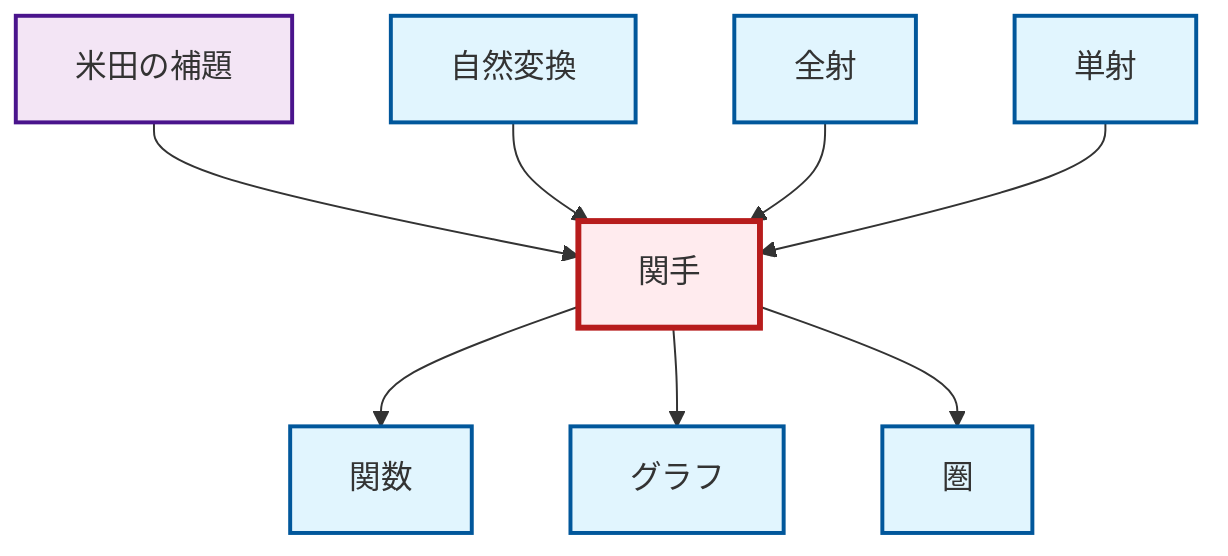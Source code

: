 graph TD
    classDef definition fill:#e1f5fe,stroke:#01579b,stroke-width:2px
    classDef theorem fill:#f3e5f5,stroke:#4a148c,stroke-width:2px
    classDef axiom fill:#fff3e0,stroke:#e65100,stroke-width:2px
    classDef example fill:#e8f5e9,stroke:#1b5e20,stroke-width:2px
    classDef current fill:#ffebee,stroke:#b71c1c,stroke-width:3px
    def-category["圏"]:::definition
    thm-yoneda["米田の補題"]:::theorem
    def-functor["関手"]:::definition
    def-epimorphism["全射"]:::definition
    def-natural-transformation["自然変換"]:::definition
    def-monomorphism["単射"]:::definition
    def-function["関数"]:::definition
    def-graph["グラフ"]:::definition
    thm-yoneda --> def-functor
    def-natural-transformation --> def-functor
    def-functor --> def-function
    def-epimorphism --> def-functor
    def-monomorphism --> def-functor
    def-functor --> def-graph
    def-functor --> def-category
    class def-functor current
